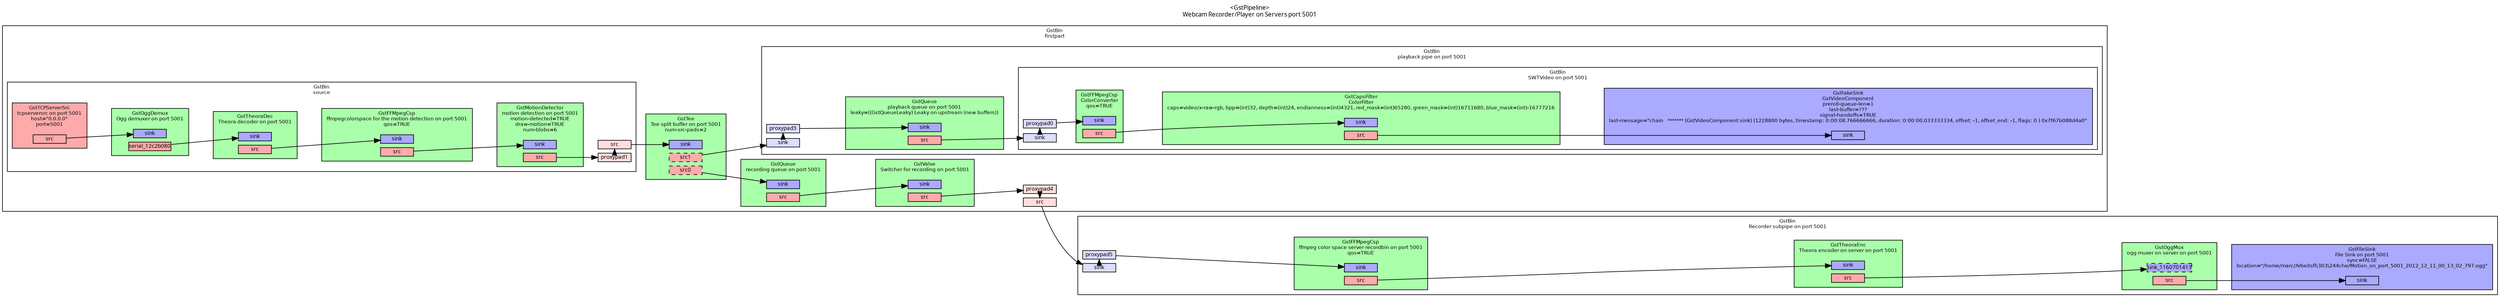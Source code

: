 digraph pipeline {
  rankdir=LR;
  fontname="sans";
  fontsize="10";
  labelloc=t;
  nodesep=.1;
  ranksep=.2;
  label="<GstPipeline>\nWebcam Recorder/Player on Servers port 5001";
  node [style=filled, shape=box, fontsize="9", fontname="sans", margin="0.0,0.0"];
  edge [labelfontsize="6", fontsize="9", fontname="monospace"];

  subgraph cluster_Recorder_subpipe_on_port_5001_0x7f67b0696cf0 {
    fontname="Bitstream Vera Sans";
    fontsize="8";
    style=filled;
    color=black;

    label="GstBin\nRecorder subpipe on port 5001";
    _proxypad5_0x7f67b066ed60 [color=black, fillcolor="#ddddff", label="proxypad5", height="0.2", style="filled,solid"];
  Recorder_subpipe_on_port_5001_0x7f67b0696cf0_sink_0x7f67b066ddf0 -> _proxypad5_0x7f67b066ed60 [style=dashed, minlen=0]
    Recorder_subpipe_on_port_5001_0x7f67b0696cf0_sink_0x7f67b066ddf0 [color=black, fillcolor="#ddddff", label="sink", height="0.2", style="filled,solid"];
    fillcolor="#ffffff";
    subgraph cluster_File_Sink_on_port_5001_0x7f673cb44370 {
      fontname="Bitstream Vera Sans";
      fontsize="8";
      style=filled;
      color=black;

      label="GstFileSink\nFile Sink on port 5001\nsync=FALSE\nlocation=\"/home/marc/Arbeitsfl\\303\\244che/Motion_on_port_5001_2012_12_11_00_13_02_797.ogg\"";
      File_Sink_on_port_5001_0x7f673cb44370_sink_0x7f673cad0540 [color=black, fillcolor="#aaaaff", label="sink", height="0.2", style="filled,solid"];
      fillcolor="#aaaaff";
    }

    subgraph cluster_ogg_muxer_on_server_on_port_5001_0x7f6744003540 {
      fontname="Bitstream Vera Sans";
      fontsize="8";
      style=filled;
      color=black;

      label="GstOggMux\nogg muxer on server on port 5001";
      ogg_muxer_on_server_on_port_5001_0x7f6744003540_sink_1160701413_0x7f673cad06c0 [color=black, fillcolor="#aaaaff", label="sink_1160701413", height="0.2", style="filled,dashed"];
      ogg_muxer_on_server_on_port_5001_0x7f6744003540_src_0x7f673cad03c0 [color=black, fillcolor="#ffaaaa", label="src", height="0.2", style="filled,solid"];
      fillcolor="#aaffaa";
    }

    ogg_muxer_on_server_on_port_5001_0x7f6744003540_src_0x7f673cad03c0 -> File_Sink_on_port_5001_0x7f673cb44370_sink_0x7f673cad0540
    subgraph cluster_Theora_encoder_on_server_on_port_5001_0x7f673cacd800 {
      fontname="Bitstream Vera Sans";
      fontsize="8";
      style=filled;
      color=black;

      label="GstTheoraEnc\nTheora encoder on server on port 5001";
      Theora_encoder_on_server_on_port_5001_0x7f673cacd800_sink_0x7f673cad00c0 [color=black, fillcolor="#aaaaff", label="sink", height="0.2", style="filled,solid"];
      Theora_encoder_on_server_on_port_5001_0x7f673cacd800_src_0x7f673cad0240 [color=black, fillcolor="#ffaaaa", label="src", height="0.2", style="filled,solid"];
      fillcolor="#aaffaa";
    }

    Theora_encoder_on_server_on_port_5001_0x7f673cacd800_src_0x7f673cad0240 -> ogg_muxer_on_server_on_port_5001_0x7f6744003540_sink_1160701413_0x7f673cad06c0
    subgraph cluster_ffmpeg_color_space_server_recordbin_on_port_5001_0x7f67b065dc10 {
      fontname="Bitstream Vera Sans";
      fontsize="8";
      style=filled;
      color=black;

      label="GstFFMpegCsp\nffmpeg color space server recordbin on port 5001\nqos=TRUE";
      ffmpeg_color_space_server_recordbin_on_port_5001_0x7f67b065dc10_sink_0x7f672c03ac00 [color=black, fillcolor="#aaaaff", label="sink", height="0.2", style="filled,solid"];
      ffmpeg_color_space_server_recordbin_on_port_5001_0x7f67b065dc10_src_0x7f672c03ad80 [color=black, fillcolor="#ffaaaa", label="src", height="0.2", style="filled,solid"];
      fillcolor="#aaffaa";
    }

    ffmpeg_color_space_server_recordbin_on_port_5001_0x7f67b065dc10_src_0x7f672c03ad80 -> Theora_encoder_on_server_on_port_5001_0x7f673cacd800_sink_0x7f673cad00c0
    _proxypad5_0x7f67b066ed60 -> ffmpeg_color_space_server_recordbin_on_port_5001_0x7f67b065dc10_sink_0x7f672c03ac00
  }

  subgraph cluster_firstpart_0x7f67b0696730 {
    fontname="Bitstream Vera Sans";
    fontsize="8";
    style=filled;
    color=black;

    label="GstBin\nfirstpart";
    _proxypad4_0x7f67b066ebc0 [color=black, fillcolor="#ffdddd", label="proxypad4", height="0.2", style="filled,solid"];
  _proxypad4_0x7f67b066ebc0 -> firstpart_0x7f67b0696730_src_0x7f67b066dc40 [style=dashed, minlen=0]
    firstpart_0x7f67b0696730_src_0x7f67b066dc40 [color=black, fillcolor="#ffdddd", label="src", height="0.2", style="filled,solid"];
    fillcolor="#ffffff";
    subgraph cluster_playback_pipe_on_port_5001_0x7f67b0696b80 {
      fontname="Bitstream Vera Sans";
      fontsize="8";
      style=filled;
      color=black;

      label="GstBin\nplayback pipe on port 5001";
      _proxypad3_0x7f67b066ea20 [color=black, fillcolor="#ddddff", label="proxypad3", height="0.2", style="filled,solid"];
    playback_pipe_on_port_5001_0x7f67b0696b80_sink_0x7f67b066da90 -> _proxypad3_0x7f67b066ea20 [style=dashed, minlen=0]
      playback_pipe_on_port_5001_0x7f67b0696b80_sink_0x7f67b066da90 [color=black, fillcolor="#ddddff", label="sink", height="0.2", style="filled,solid"];
      fillcolor="#ffffff";
      subgraph cluster_SWTVideo_on_port_5001_0x7f67b06155c0 {
        fontname="Bitstream Vera Sans";
        fontsize="8";
        style=filled;
        color=black;

        label="GstBin\nSWTVideo on port 5001";
        _proxypad0_0x7f67b066e060 [color=black, fillcolor="#ddddff", label="proxypad0", height="0.2", style="filled,solid"];
      SWTVideo_on_port_5001_0x7f67b06155c0_sink_0x7f67b066d070 -> _proxypad0_0x7f67b066e060 [style=dashed, minlen=0]
        SWTVideo_on_port_5001_0x7f67b06155c0_sink_0x7f67b066d070 [color=black, fillcolor="#ddddff", label="sink", height="0.2", style="filled,solid"];
        fillcolor="#ffffff";
        subgraph cluster_GstVideoComponent_0x7f67b0646250 {
          fontname="Bitstream Vera Sans";
          fontsize="8";
          style=filled;
          color=black;

          label="GstFakeSink\nGstVideoComponent\npreroll-queue-len=1\nlast-buffer=???\nsignal-handoffs=TRUE\nlast-message=\"chain   ******* (GstVideoComponent:sink) (1228800 bytes, timestamp: 0:00:08.766666666, duration: 0:00:00.033333334, offset: -1, offset_end: -1, flags: 0 ) 0x7f67b088d4a0\"";
          GstVideoComponent_0x7f67b0646250_sink_0x7f67b0647060 [color=black, fillcolor="#aaaaff", label="sink", height="0.2", style="filled,solid"];
          fillcolor="#aaaaff";
        }

        subgraph cluster_ColorFilter_0x7f67b065e080 {
          fontname="Bitstream Vera Sans";
          fontsize="8";
          style=filled;
          color=black;

          label="GstCapsFilter\nColorFilter\ncaps=video/x-raw-rgb, bpp=(int)32, depth=(int)24, endianness=(int)4321, red_mask=(int)65280, green_mask=(int)16711680, blue_mask=(int)-16777216";
          ColorFilter_0x7f67b065e080_sink_0x7f67b06474e0 [color=black, fillcolor="#aaaaff", label="sink", height="0.2", style="filled,solid"];
          ColorFilter_0x7f67b065e080_src_0x7f67b0647660 [color=black, fillcolor="#ffaaaa", label="src", height="0.2", style="filled,solid"];
          fillcolor="#aaffaa";
        }

        ColorFilter_0x7f67b065e080_src_0x7f67b0647660 -> GstVideoComponent_0x7f67b0646250_sink_0x7f67b0647060
        subgraph cluster_ColorConverter_0x7f67b065c010 {
          fontname="Bitstream Vera Sans";
          fontsize="8";
          style=filled;
          color=black;

          label="GstFFMpegCsp\nColorConverter\nqos=TRUE";
          ColorConverter_0x7f67b065c010_sink_0x7f67b06471e0 [color=black, fillcolor="#aaaaff", label="sink", height="0.2", style="filled,solid"];
          ColorConverter_0x7f67b065c010_src_0x7f67b0647360 [color=black, fillcolor="#ffaaaa", label="src", height="0.2", style="filled,solid"];
          fillcolor="#aaffaa";
        }

        ColorConverter_0x7f67b065c010_src_0x7f67b0647360 -> ColorFilter_0x7f67b065e080_sink_0x7f67b06474e0
        _proxypad0_0x7f67b066e060 -> ColorConverter_0x7f67b065c010_sink_0x7f67b06471e0
      }

      subgraph cluster_playback_queue_on_port_5001_0x7f672c038290 {
        fontname="Bitstream Vera Sans";
        fontsize="8";
        style=filled;
        color=black;

        label="GstQueue\nplayback queue on port 5001\nleaky=((GstQueueLeaky) Leaky on upstream (new buffers))";
        playback_queue_on_port_5001_0x7f672c038290_sink_0x7f672c03a480 [color=black, fillcolor="#aaaaff", label="sink", height="0.2", style="filled,solid"];
        playback_queue_on_port_5001_0x7f672c038290_src_0x7f672c03a600 [color=black, fillcolor="#ffaaaa", label="src", height="0.2", style="filled,solid"];
        fillcolor="#aaffaa";
      }

      playback_queue_on_port_5001_0x7f672c038290_src_0x7f672c03a600 -> SWTVideo_on_port_5001_0x7f67b06155c0_sink_0x7f67b066d070
      _proxypad3_0x7f67b066ea20 -> playback_queue_on_port_5001_0x7f672c038290_sink_0x7f672c03a480
    }

    subgraph cluster_Switcher_for_recording_on_port_5001_0x7f67b07e7670 {
      fontname="Bitstream Vera Sans";
      fontsize="8";
      style=filled;
      color=black;

      label="GstValve\nSwitcher for recording on port 5001";
      Switcher_for_recording_on_port_5001_0x7f67b07e7670_sink_0x7f672c020c80 [color=black, fillcolor="#aaaaff", label="sink", height="0.2", style="filled,solid"];
      Switcher_for_recording_on_port_5001_0x7f67b07e7670_src_0x7f672c020b00 [color=black, fillcolor="#ffaaaa", label="src", height="0.2", style="filled,solid"];
      fillcolor="#aaffaa";
    }

    Switcher_for_recording_on_port_5001_0x7f67b07e7670_src_0x7f672c020b00 -> _proxypad4_0x7f67b066ebc0
    subgraph cluster_recording_queue_on_port_5001_0x7f672c038000 {
      fontname="Bitstream Vera Sans";
      fontsize="8";
      style=filled;
      color=black;

      label="GstQueue\nrecording queue on port 5001";
      recording_queue_on_port_5001_0x7f672c038000_sink_0x7f672c020e00 [color=black, fillcolor="#aaaaff", label="sink", height="0.2", style="filled,solid"];
      recording_queue_on_port_5001_0x7f672c038000_src_0x7f672c03a000 [color=black, fillcolor="#ffaaaa", label="src", height="0.2", style="filled,solid"];
      fillcolor="#aaffaa";
    }

    recording_queue_on_port_5001_0x7f672c038000_src_0x7f672c03a000 -> Switcher_for_recording_on_port_5001_0x7f67b07e7670_sink_0x7f672c020c80
    subgraph cluster_Tee_split_buffer_on_port_5001_0x7f67b036b9b0 {
      fontname="Bitstream Vera Sans";
      fontsize="8";
      style=filled;
      color=black;

      label="GstTee\nTee split buffer on port 5001\nnum-src-pads=2";
      Tee_split_buffer_on_port_5001_0x7f67b036b9b0_sink_0x7f672c020980 [color=black, fillcolor="#aaaaff", label="sink", height="0.2", style="filled,solid"];
      Tee_split_buffer_on_port_5001_0x7f67b036b9b0_src1_0x7f672c03a900 [color=black, fillcolor="#ffaaaa", label="src1", height="0.2", style="filled,dashed"];
      Tee_split_buffer_on_port_5001_0x7f67b036b9b0_src0_0x7f672c03a780 [color=black, fillcolor="#ffaaaa", label="src0", height="0.2", style="filled,dashed"];
      fillcolor="#aaffaa";
    }

    Tee_split_buffer_on_port_5001_0x7f67b036b9b0_src1_0x7f672c03a900 -> playback_pipe_on_port_5001_0x7f67b0696b80_sink_0x7f67b066da90
    Tee_split_buffer_on_port_5001_0x7f67b036b9b0_src0_0x7f672c03a780 -> recording_queue_on_port_5001_0x7f672c038000_sink_0x7f672c020e00
    subgraph cluster_source_0x7f67b06968a0 {
      fontname="Bitstream Vera Sans";
      fontsize="8";
      style=filled;
      color=black;

      label="GstBin\nsource";
      _proxypad1_0x7f67b066e6e0 [color=black, fillcolor="#ffdddd", label="proxypad1", height="0.2", style="filled,solid"];
    _proxypad1_0x7f67b066e6e0 -> source_0x7f67b06968a0_src_0x7f67b066d730 [style=dashed, minlen=0]
      source_0x7f67b06968a0_src_0x7f67b066d730 [color=black, fillcolor="#ffdddd", label="src", height="0.2", style="filled,solid"];
      fillcolor="#ffffff";
      subgraph cluster_motion_detection_on_port_5001_0x7f672c0300a0 {
        fontname="Bitstream Vera Sans";
        fontsize="8";
        style=filled;
        color=black;

        label="GstMotionDetector\nmotion detection on port 5001\nmotion-detected=TRUE\ndraw-motion=TRUE\nnum-blobs=6";
        motion_detection_on_port_5001_0x7f672c0300a0_sink_0x7f672c020380 [color=black, fillcolor="#aaaaff", label="sink", height="0.2", style="filled,solid"];
        motion_detection_on_port_5001_0x7f672c0300a0_src_0x7f672c020500 [color=black, fillcolor="#ffaaaa", label="src", height="0.2", style="filled,solid"];
        fillcolor="#aaffaa";
      }

      motion_detection_on_port_5001_0x7f672c0300a0_src_0x7f672c020500 -> _proxypad1_0x7f67b066e6e0
      subgraph cluster_ffmpegcolorspace_for_the_motion_detection_on_port_5001_0x7f67b065ce10 {
        fontname="Bitstream Vera Sans";
        fontsize="8";
        style=filled;
        color=black;

        label="GstFFMpegCsp\nffmpegcolorspace for the motion detection on port 5001\nqos=TRUE";
        ffmpegcolorspace_for_the_motion_detection_on_port_5001_0x7f67b065ce10_sink_0x7f672c020680 [color=black, fillcolor="#aaaaff", label="sink", height="0.2", style="filled,solid"];
        ffmpegcolorspace_for_the_motion_detection_on_port_5001_0x7f67b065ce10_src_0x7f672c020800 [color=black, fillcolor="#ffaaaa", label="src", height="0.2", style="filled,solid"];
        fillcolor="#aaffaa";
      }

      ffmpegcolorspace_for_the_motion_detection_on_port_5001_0x7f67b065ce10_src_0x7f672c020800 -> motion_detection_on_port_5001_0x7f672c0300a0_sink_0x7f672c020380
      subgraph cluster_Theora_decoder_on_port_5001_0x7f672c02e020 {
        fontname="Bitstream Vera Sans";
        fontsize="8";
        style=filled;
        color=black;

        label="GstTheoraDec\nTheora decoder on port 5001";
        Theora_decoder_on_port_5001_0x7f672c02e020_sink_0x7f672c020080 [color=black, fillcolor="#aaaaff", label="sink", height="0.2", style="filled,solid"];
        Theora_decoder_on_port_5001_0x7f672c02e020_src_0x7f672c020200 [color=black, fillcolor="#ffaaaa", label="src", height="0.2", style="filled,solid"];
        fillcolor="#aaffaa";
      }

      Theora_decoder_on_port_5001_0x7f672c02e020_src_0x7f672c020200 -> ffmpegcolorspace_for_the_motion_detection_on_port_5001_0x7f67b065ce10_sink_0x7f672c020680
      subgraph cluster_Ogg_demuxer_on_port_5001_0x7f67b0b5a940 {
        fontname="Bitstream Vera Sans";
        fontsize="8";
        style=filled;
        color=black;

        label="GstOggDemux\nOgg demuxer on port 5001";
        Ogg_demuxer_on_port_5001_0x7f67b0b5a940_sink_0x7f67b0647de0 [color=black, fillcolor="#aaaaff", label="sink", height="0.2", style="filled,solid"];
        Ogg_demuxer_on_port_5001_0x7f67b0b5a940_serial_12c2b080_0x7f673c007050 [color=black, fillcolor="#ffaaaa", label="serial_12c2b080", height="0.2", style="filled,solid"];
        fillcolor="#aaffaa";
      }

      Ogg_demuxer_on_port_5001_0x7f67b0b5a940_serial_12c2b080_0x7f673c007050 -> Theora_decoder_on_port_5001_0x7f672c02e020_sink_0x7f672c020080
      subgraph cluster_tcpserversrc_on_port_5001_0x7f67b01acd00 {
        fontname="Bitstream Vera Sans";
        fontsize="8";
        style=filled;
        color=black;

        label="GstTCPServerSrc\ntcpserversrc on port 5001\nhost=\"0.0.0.0\"\nport=5001";
        tcpserversrc_on_port_5001_0x7f67b01acd00_src_0x7f67b0647c60 [color=black, fillcolor="#ffaaaa", label="src", height="0.2", style="filled,solid"];
        fillcolor="#ffaaaa";
      }

      tcpserversrc_on_port_5001_0x7f67b01acd00_src_0x7f67b0647c60 -> Ogg_demuxer_on_port_5001_0x7f67b0b5a940_sink_0x7f67b0647de0
    }

    source_0x7f67b06968a0_src_0x7f67b066d730 -> Tee_split_buffer_on_port_5001_0x7f67b036b9b0_sink_0x7f672c020980
  }

  firstpart_0x7f67b0696730_src_0x7f67b066dc40 -> Recorder_subpipe_on_port_5001_0x7f67b0696cf0_sink_0x7f67b066ddf0
}
